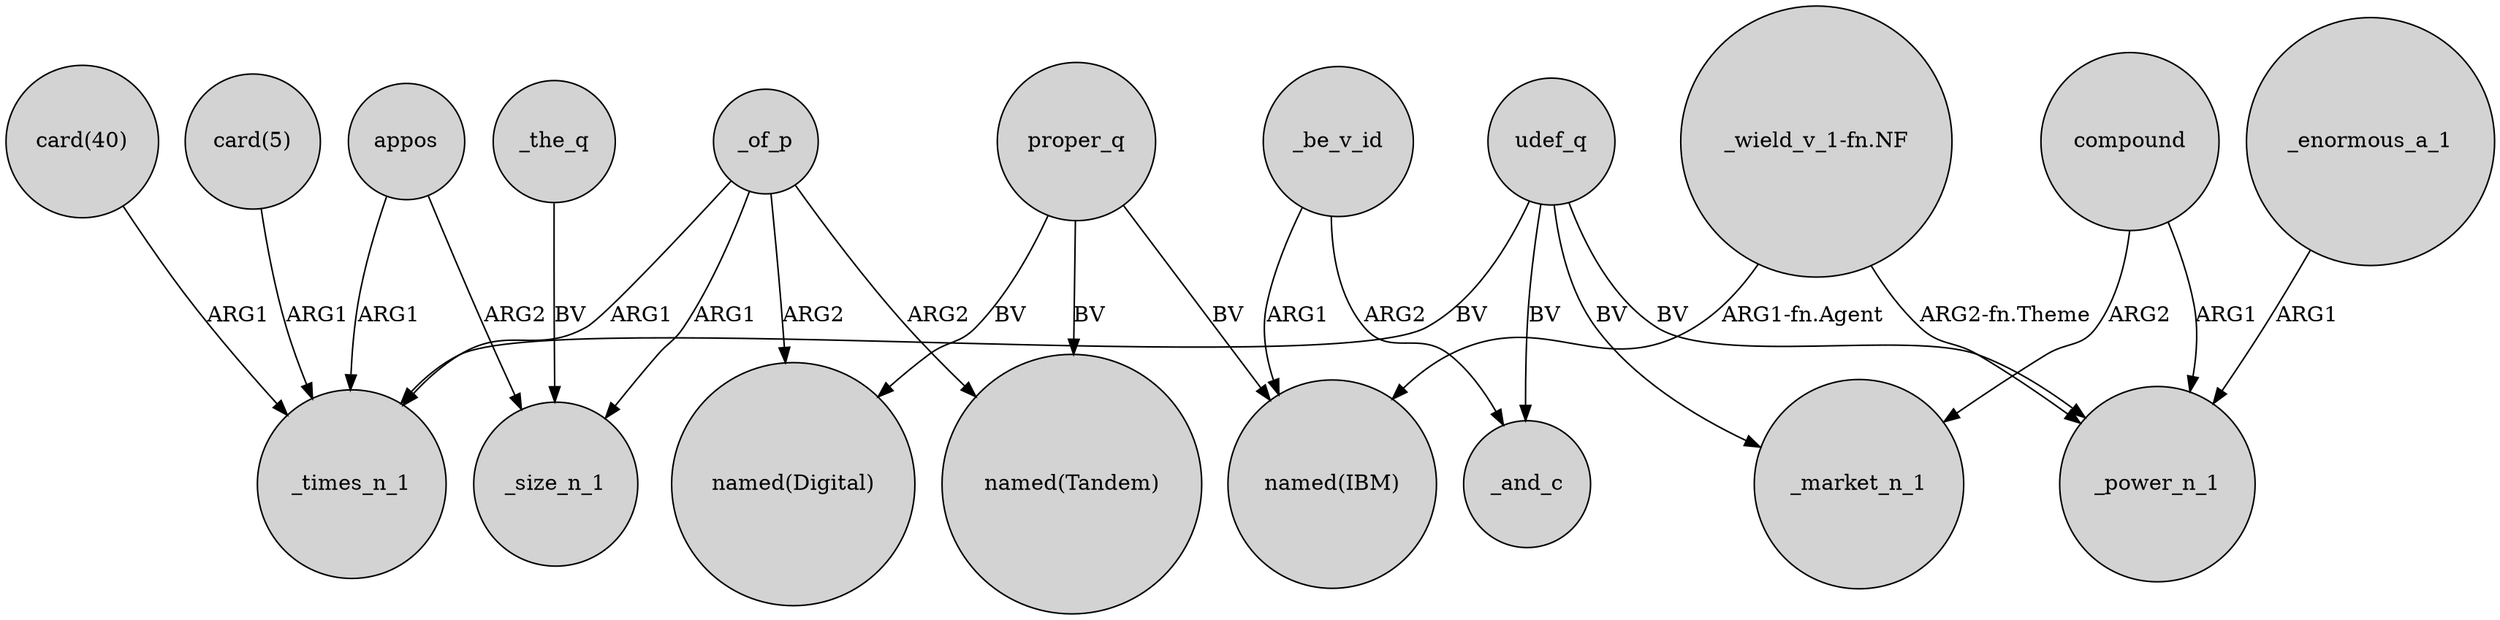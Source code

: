digraph {
	node [shape=circle style=filled]
	compound -> _market_n_1 [label=ARG2]
	"card(40)" -> _times_n_1 [label=ARG1]
	_the_q -> _size_n_1 [label=BV]
	"_wield_v_1-fn.NF" -> "named(IBM)" [label="ARG1-fn.Agent"]
	"_wield_v_1-fn.NF" -> _power_n_1 [label="ARG2-fn.Theme"]
	appos -> _times_n_1 [label=ARG1]
	appos -> _size_n_1 [label=ARG2]
	proper_q -> "named(IBM)" [label=BV]
	udef_q -> _market_n_1 [label=BV]
	udef_q -> _times_n_1 [label=BV]
	_be_v_id -> _and_c [label=ARG2]
	_be_v_id -> "named(IBM)" [label=ARG1]
	_of_p -> _size_n_1 [label=ARG1]
	_of_p -> _times_n_1 [label=ARG1]
	proper_q -> "named(Digital)" [label=BV]
	compound -> _power_n_1 [label=ARG1]
	proper_q -> "named(Tandem)" [label=BV]
	"card(5)" -> _times_n_1 [label=ARG1]
	udef_q -> _and_c [label=BV]
	udef_q -> _power_n_1 [label=BV]
	_enormous_a_1 -> _power_n_1 [label=ARG1]
	_of_p -> "named(Tandem)" [label=ARG2]
	_of_p -> "named(Digital)" [label=ARG2]
}
